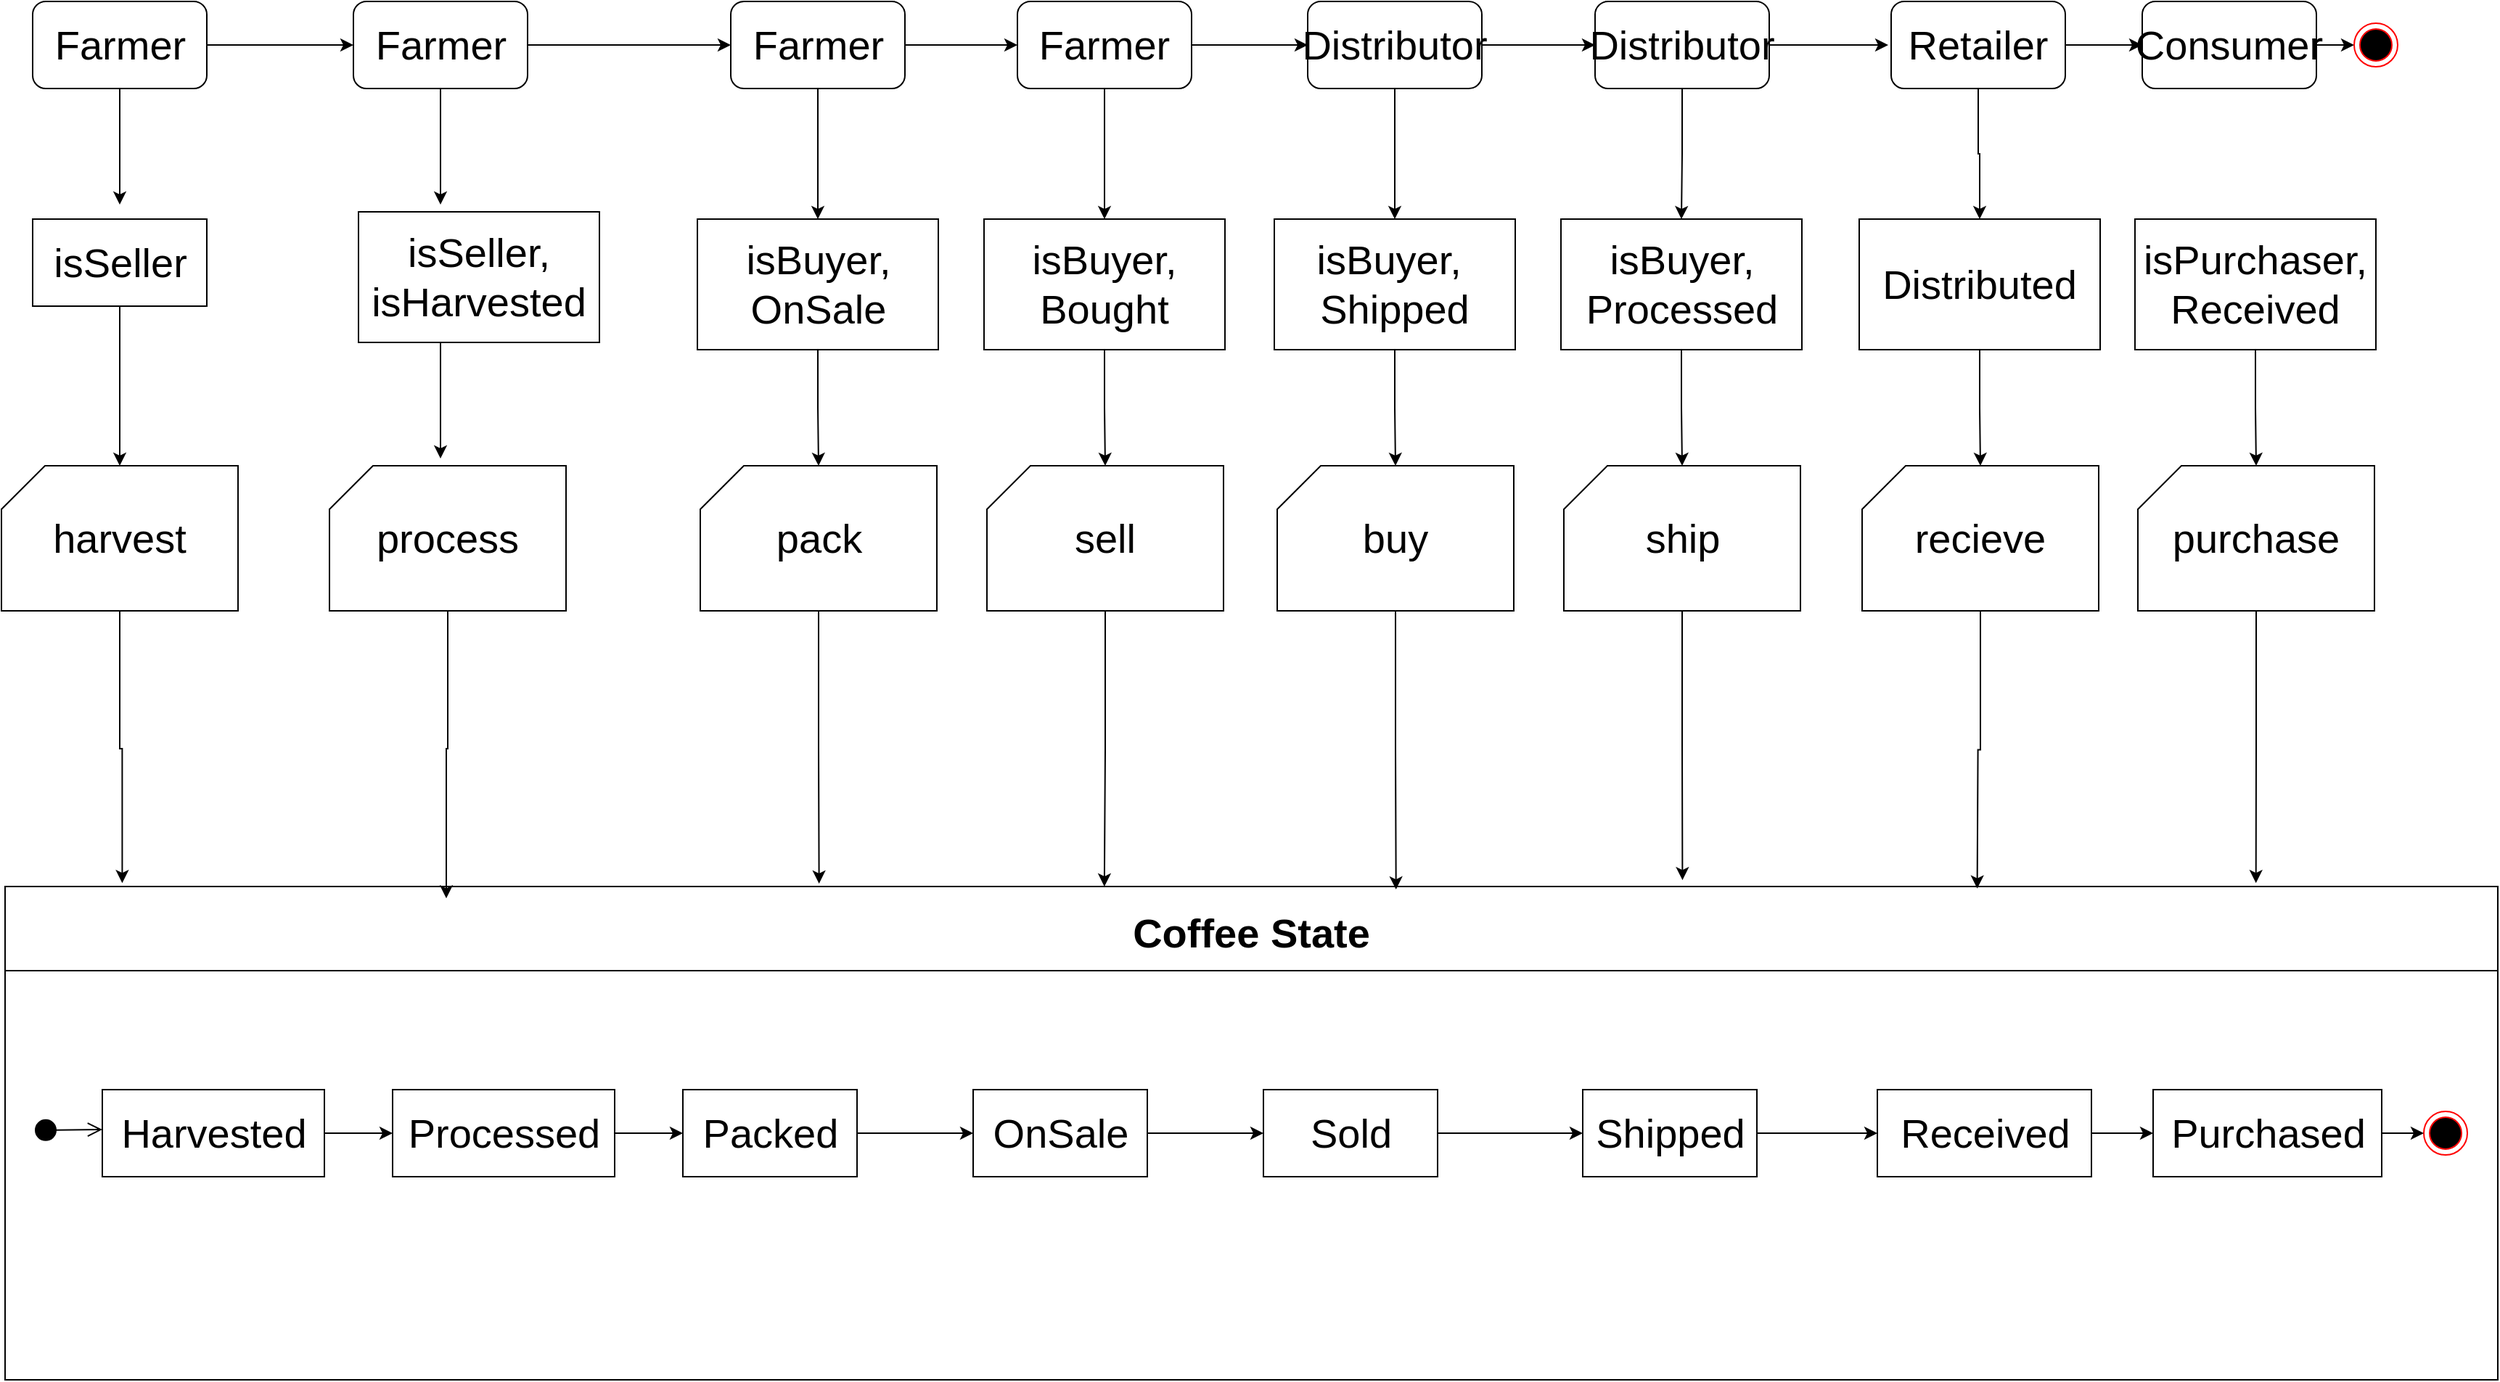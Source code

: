 <mxfile version="12.5.6" type="github">
  <diagram id="YVPXlS9-_-ItTWUG5ABd" name="Page-1">
    <mxGraphModel dx="3457" dy="1457" grid="1" gridSize="10" guides="1" tooltips="1" connect="1" arrows="1" fold="1" page="1" pageScale="1" pageWidth="850" pageHeight="1100" math="0" shadow="0">
      <root>
        <mxCell id="0"/>
        <mxCell id="1" parent="0"/>
        <mxCell id="G6NcszaFxuf0PtNc5N1b-22" value="Coffee State" style="swimlane;fontSize=28;startSize=58;" parent="1" vertex="1">
          <mxGeometry x="-777.5" y="682" width="1717.5" height="340" as="geometry"/>
        </mxCell>
        <mxCell id="G6NcszaFxuf0PtNc5N1b-25" value="" style="edgeStyle=orthogonalEdgeStyle;rounded=0;orthogonalLoop=1;jettySize=auto;html=1;fontSize=28;" parent="G6NcszaFxuf0PtNc5N1b-22" source="G6NcszaFxuf0PtNc5N1b-23" target="G6NcszaFxuf0PtNc5N1b-24" edge="1">
          <mxGeometry relative="1" as="geometry"/>
        </mxCell>
        <mxCell id="G6NcszaFxuf0PtNc5N1b-23" value="Harvested" style="rounded=0;whiteSpace=wrap;html=1;fontSize=28;" parent="G6NcszaFxuf0PtNc5N1b-22" vertex="1">
          <mxGeometry x="67" y="140" width="153" height="60" as="geometry"/>
        </mxCell>
        <mxCell id="G6NcszaFxuf0PtNc5N1b-27" value="" style="edgeStyle=orthogonalEdgeStyle;rounded=0;orthogonalLoop=1;jettySize=auto;html=1;fontSize=28;" parent="G6NcszaFxuf0PtNc5N1b-22" source="G6NcszaFxuf0PtNc5N1b-24" target="G6NcszaFxuf0PtNc5N1b-26" edge="1">
          <mxGeometry relative="1" as="geometry"/>
        </mxCell>
        <mxCell id="G6NcszaFxuf0PtNc5N1b-24" value="Processed" style="rounded=0;whiteSpace=wrap;html=1;fontSize=28;" parent="G6NcszaFxuf0PtNc5N1b-22" vertex="1">
          <mxGeometry x="267" y="140" width="153" height="60" as="geometry"/>
        </mxCell>
        <mxCell id="G6NcszaFxuf0PtNc5N1b-29" value="" style="edgeStyle=orthogonalEdgeStyle;rounded=0;orthogonalLoop=1;jettySize=auto;html=1;fontSize=28;" parent="G6NcszaFxuf0PtNc5N1b-22" source="G6NcszaFxuf0PtNc5N1b-26" target="G6NcszaFxuf0PtNc5N1b-28" edge="1">
          <mxGeometry relative="1" as="geometry"/>
        </mxCell>
        <mxCell id="G6NcszaFxuf0PtNc5N1b-26" value="Packed" style="rounded=0;whiteSpace=wrap;html=1;fontSize=28;" parent="G6NcszaFxuf0PtNc5N1b-22" vertex="1">
          <mxGeometry x="467" y="140" width="120" height="60" as="geometry"/>
        </mxCell>
        <mxCell id="G6NcszaFxuf0PtNc5N1b-31" value="" style="edgeStyle=orthogonalEdgeStyle;rounded=0;orthogonalLoop=1;jettySize=auto;html=1;fontSize=28;" parent="G6NcszaFxuf0PtNc5N1b-22" source="G6NcszaFxuf0PtNc5N1b-28" target="G6NcszaFxuf0PtNc5N1b-30" edge="1">
          <mxGeometry relative="1" as="geometry"/>
        </mxCell>
        <mxCell id="G6NcszaFxuf0PtNc5N1b-28" value="OnSale" style="rounded=0;whiteSpace=wrap;html=1;fontSize=28;" parent="G6NcszaFxuf0PtNc5N1b-22" vertex="1">
          <mxGeometry x="667" y="140" width="120" height="60" as="geometry"/>
        </mxCell>
        <mxCell id="G6NcszaFxuf0PtNc5N1b-33" value="" style="edgeStyle=orthogonalEdgeStyle;rounded=0;orthogonalLoop=1;jettySize=auto;html=1;fontSize=28;" parent="G6NcszaFxuf0PtNc5N1b-22" source="G6NcszaFxuf0PtNc5N1b-30" target="G6NcszaFxuf0PtNc5N1b-32" edge="1">
          <mxGeometry relative="1" as="geometry"/>
        </mxCell>
        <mxCell id="G6NcszaFxuf0PtNc5N1b-30" value="Sold" style="rounded=0;whiteSpace=wrap;html=1;fontSize=28;" parent="G6NcszaFxuf0PtNc5N1b-22" vertex="1">
          <mxGeometry x="867" y="140" width="120" height="60" as="geometry"/>
        </mxCell>
        <mxCell id="G6NcszaFxuf0PtNc5N1b-35" value="" style="edgeStyle=orthogonalEdgeStyle;rounded=0;orthogonalLoop=1;jettySize=auto;html=1;fontSize=28;entryX=0;entryY=0.5;entryDx=0;entryDy=0;" parent="G6NcszaFxuf0PtNc5N1b-22" source="G6NcszaFxuf0PtNc5N1b-32" target="G6NcszaFxuf0PtNc5N1b-36" edge="1">
          <mxGeometry relative="1" as="geometry">
            <mxPoint x="1287.0" y="170" as="targetPoint"/>
          </mxGeometry>
        </mxCell>
        <mxCell id="G6NcszaFxuf0PtNc5N1b-32" value="Shipped" style="rounded=0;whiteSpace=wrap;html=1;fontSize=28;" parent="G6NcszaFxuf0PtNc5N1b-22" vertex="1">
          <mxGeometry x="1087" y="140" width="120" height="60" as="geometry"/>
        </mxCell>
        <mxCell id="G6NcszaFxuf0PtNc5N1b-118" value="" style="edgeStyle=orthogonalEdgeStyle;rounded=0;orthogonalLoop=1;jettySize=auto;html=1;fontSize=28;" parent="G6NcszaFxuf0PtNc5N1b-22" source="G6NcszaFxuf0PtNc5N1b-36" target="G6NcszaFxuf0PtNc5N1b-117" edge="1">
          <mxGeometry relative="1" as="geometry"/>
        </mxCell>
        <mxCell id="G6NcszaFxuf0PtNc5N1b-36" value="Received" style="rounded=0;whiteSpace=wrap;html=1;fontSize=28;" parent="G6NcszaFxuf0PtNc5N1b-22" vertex="1">
          <mxGeometry x="1290" y="140" width="147.5" height="60" as="geometry"/>
        </mxCell>
        <mxCell id="G6NcszaFxuf0PtNc5N1b-117" value="Purchased" style="rounded=0;whiteSpace=wrap;html=1;fontSize=28;" parent="G6NcszaFxuf0PtNc5N1b-22" vertex="1">
          <mxGeometry x="1480" y="140" width="157.5" height="60" as="geometry"/>
        </mxCell>
        <mxCell id="G6NcszaFxuf0PtNc5N1b-114" value="" style="html=1;verticalAlign=bottom;startArrow=circle;startFill=1;endArrow=open;startSize=6;endSize=8;fontSize=28;" parent="G6NcszaFxuf0PtNc5N1b-22" edge="1">
          <mxGeometry x="-0.25" y="200" width="80" relative="1" as="geometry">
            <mxPoint x="20" y="168" as="sourcePoint"/>
            <mxPoint x="67" y="167.5" as="targetPoint"/>
            <mxPoint as="offset"/>
          </mxGeometry>
        </mxCell>
        <mxCell id="G6NcszaFxuf0PtNc5N1b-42" value="" style="edgeStyle=orthogonalEdgeStyle;rounded=0;orthogonalLoop=1;jettySize=auto;html=1;fontSize=28;" parent="1" source="G6NcszaFxuf0PtNc5N1b-38" target="G6NcszaFxuf0PtNc5N1b-41" edge="1">
          <mxGeometry relative="1" as="geometry"/>
        </mxCell>
        <mxCell id="G6NcszaFxuf0PtNc5N1b-64" value="" style="edgeStyle=orthogonalEdgeStyle;rounded=0;orthogonalLoop=1;jettySize=auto;html=1;fontSize=28;" parent="1" source="G6NcszaFxuf0PtNc5N1b-38" edge="1">
          <mxGeometry relative="1" as="geometry">
            <mxPoint x="-698.5" y="212" as="targetPoint"/>
          </mxGeometry>
        </mxCell>
        <mxCell id="G6NcszaFxuf0PtNc5N1b-38" value="Farmer" style="rounded=1;whiteSpace=wrap;html=1;fontSize=28;" parent="1" vertex="1">
          <mxGeometry x="-758.5" y="72" width="120" height="60" as="geometry"/>
        </mxCell>
        <mxCell id="G6NcszaFxuf0PtNc5N1b-44" value="" style="edgeStyle=orthogonalEdgeStyle;rounded=0;orthogonalLoop=1;jettySize=auto;html=1;fontSize=28;" parent="1" source="G6NcszaFxuf0PtNc5N1b-41" target="G6NcszaFxuf0PtNc5N1b-43" edge="1">
          <mxGeometry relative="1" as="geometry"/>
        </mxCell>
        <mxCell id="G6NcszaFxuf0PtNc5N1b-69" value="" style="edgeStyle=orthogonalEdgeStyle;rounded=0;orthogonalLoop=1;jettySize=auto;html=1;fontSize=28;" parent="1" source="G6NcszaFxuf0PtNc5N1b-41" edge="1">
          <mxGeometry relative="1" as="geometry">
            <mxPoint x="-477.5" y="212" as="targetPoint"/>
          </mxGeometry>
        </mxCell>
        <mxCell id="G6NcszaFxuf0PtNc5N1b-41" value="Farmer" style="rounded=1;whiteSpace=wrap;html=1;fontSize=28;" parent="1" vertex="1">
          <mxGeometry x="-537.5" y="72" width="120" height="60" as="geometry"/>
        </mxCell>
        <mxCell id="G6NcszaFxuf0PtNc5N1b-46" value="" style="edgeStyle=orthogonalEdgeStyle;rounded=0;orthogonalLoop=1;jettySize=auto;html=1;fontSize=28;" parent="1" source="G6NcszaFxuf0PtNc5N1b-43" target="G6NcszaFxuf0PtNc5N1b-45" edge="1">
          <mxGeometry relative="1" as="geometry"/>
        </mxCell>
        <mxCell id="G6NcszaFxuf0PtNc5N1b-92" style="edgeStyle=orthogonalEdgeStyle;rounded=0;orthogonalLoop=1;jettySize=auto;html=1;exitX=0.5;exitY=1;exitDx=0;exitDy=0;entryX=0.5;entryY=0;entryDx=0;entryDy=0;fontSize=28;" parent="1" source="G6NcszaFxuf0PtNc5N1b-43" target="G6NcszaFxuf0PtNc5N1b-80" edge="1">
          <mxGeometry relative="1" as="geometry"/>
        </mxCell>
        <mxCell id="G6NcszaFxuf0PtNc5N1b-43" value="Farmer" style="rounded=1;whiteSpace=wrap;html=1;fontSize=28;" parent="1" vertex="1">
          <mxGeometry x="-277.5" y="72" width="120" height="60" as="geometry"/>
        </mxCell>
        <mxCell id="G6NcszaFxuf0PtNc5N1b-49" value="" style="edgeStyle=orthogonalEdgeStyle;rounded=0;orthogonalLoop=1;jettySize=auto;html=1;fontSize=28;" parent="1" source="G6NcszaFxuf0PtNc5N1b-45" target="G6NcszaFxuf0PtNc5N1b-48" edge="1">
          <mxGeometry relative="1" as="geometry"/>
        </mxCell>
        <mxCell id="G6NcszaFxuf0PtNc5N1b-95" style="edgeStyle=orthogonalEdgeStyle;rounded=0;orthogonalLoop=1;jettySize=auto;html=1;exitX=0.5;exitY=1;exitDx=0;exitDy=0;entryX=0.5;entryY=0;entryDx=0;entryDy=0;fontSize=28;" parent="1" source="G6NcszaFxuf0PtNc5N1b-45" target="G6NcszaFxuf0PtNc5N1b-82" edge="1">
          <mxGeometry relative="1" as="geometry"/>
        </mxCell>
        <mxCell id="G6NcszaFxuf0PtNc5N1b-45" value="Farmer" style="rounded=1;whiteSpace=wrap;html=1;fontSize=28;" parent="1" vertex="1">
          <mxGeometry x="-80" y="72" width="120" height="60" as="geometry"/>
        </mxCell>
        <mxCell id="G6NcszaFxuf0PtNc5N1b-51" value="" style="edgeStyle=orthogonalEdgeStyle;rounded=0;orthogonalLoop=1;jettySize=auto;html=1;fontSize=28;" parent="1" source="G6NcszaFxuf0PtNc5N1b-48" target="G6NcszaFxuf0PtNc5N1b-50" edge="1">
          <mxGeometry relative="1" as="geometry"/>
        </mxCell>
        <mxCell id="G6NcszaFxuf0PtNc5N1b-98" style="edgeStyle=orthogonalEdgeStyle;rounded=0;orthogonalLoop=1;jettySize=auto;html=1;exitX=0.5;exitY=1;exitDx=0;exitDy=0;entryX=0.5;entryY=0;entryDx=0;entryDy=0;fontSize=28;" parent="1" source="G6NcszaFxuf0PtNc5N1b-48" target="G6NcszaFxuf0PtNc5N1b-84" edge="1">
          <mxGeometry relative="1" as="geometry"/>
        </mxCell>
        <mxCell id="G6NcszaFxuf0PtNc5N1b-48" value="Distributor" style="rounded=1;whiteSpace=wrap;html=1;fontSize=28;" parent="1" vertex="1">
          <mxGeometry x="120" y="72" width="120" height="60" as="geometry"/>
        </mxCell>
        <mxCell id="G6NcszaFxuf0PtNc5N1b-53" value="" style="edgeStyle=orthogonalEdgeStyle;rounded=0;orthogonalLoop=1;jettySize=auto;html=1;fontSize=28;" parent="1" source="G6NcszaFxuf0PtNc5N1b-50" edge="1">
          <mxGeometry relative="1" as="geometry">
            <mxPoint x="520" y="102" as="targetPoint"/>
          </mxGeometry>
        </mxCell>
        <mxCell id="G6NcszaFxuf0PtNc5N1b-101" style="edgeStyle=orthogonalEdgeStyle;rounded=0;orthogonalLoop=1;jettySize=auto;html=1;exitX=0.5;exitY=1;exitDx=0;exitDy=0;entryX=0.5;entryY=0;entryDx=0;entryDy=0;fontSize=28;" parent="1" source="G6NcszaFxuf0PtNc5N1b-50" target="G6NcszaFxuf0PtNc5N1b-86" edge="1">
          <mxGeometry relative="1" as="geometry"/>
        </mxCell>
        <mxCell id="G6NcszaFxuf0PtNc5N1b-50" value="Distributor" style="rounded=1;whiteSpace=wrap;html=1;fontSize=28;" parent="1" vertex="1">
          <mxGeometry x="318" y="72" width="120" height="60" as="geometry"/>
        </mxCell>
        <mxCell id="G6NcszaFxuf0PtNc5N1b-107" style="edgeStyle=orthogonalEdgeStyle;rounded=0;orthogonalLoop=1;jettySize=auto;html=1;exitX=0.5;exitY=1;exitDx=0;exitDy=0;entryX=0.5;entryY=0;entryDx=0;entryDy=0;fontSize=28;" parent="1" source="G6NcszaFxuf0PtNc5N1b-54" target="G6NcszaFxuf0PtNc5N1b-90" edge="1">
          <mxGeometry relative="1" as="geometry"/>
        </mxCell>
        <mxCell id="G6NcszaFxuf0PtNc5N1b-150" value="" style="edgeStyle=orthogonalEdgeStyle;rounded=0;orthogonalLoop=1;jettySize=auto;html=1;fontSize=28;" parent="1" source="G6NcszaFxuf0PtNc5N1b-54" target="G6NcszaFxuf0PtNc5N1b-149" edge="1">
          <mxGeometry relative="1" as="geometry"/>
        </mxCell>
        <mxCell id="G6NcszaFxuf0PtNc5N1b-54" value="Retailer" style="rounded=1;whiteSpace=wrap;html=1;fontSize=28;" parent="1" vertex="1">
          <mxGeometry x="522" y="72" width="120" height="60" as="geometry"/>
        </mxCell>
        <mxCell id="G6NcszaFxuf0PtNc5N1b-158" style="edgeStyle=orthogonalEdgeStyle;rounded=0;orthogonalLoop=1;jettySize=auto;html=1;exitX=1;exitY=0.5;exitDx=0;exitDy=0;entryX=0;entryY=0.5;entryDx=0;entryDy=0;fontSize=28;" parent="1" source="G6NcszaFxuf0PtNc5N1b-149" target="G6NcszaFxuf0PtNc5N1b-110" edge="1">
          <mxGeometry relative="1" as="geometry"/>
        </mxCell>
        <mxCell id="G6NcszaFxuf0PtNc5N1b-149" value="Consumer" style="rounded=1;whiteSpace=wrap;html=1;fontSize=28;" parent="1" vertex="1">
          <mxGeometry x="695" y="72" width="120" height="60" as="geometry"/>
        </mxCell>
        <mxCell id="G6NcszaFxuf0PtNc5N1b-66" value="" style="edgeStyle=orthogonalEdgeStyle;rounded=0;orthogonalLoop=1;jettySize=auto;html=1;fontSize=28;entryX=0.047;entryY=-0.007;entryDx=0;entryDy=0;entryPerimeter=0;" parent="1" source="G6NcszaFxuf0PtNc5N1b-73" target="G6NcszaFxuf0PtNc5N1b-22" edge="1">
          <mxGeometry relative="1" as="geometry">
            <mxPoint x="-617.5" y="362" as="targetPoint"/>
          </mxGeometry>
        </mxCell>
        <mxCell id="G6NcszaFxuf0PtNc5N1b-77" value="" style="edgeStyle=orthogonalEdgeStyle;rounded=0;orthogonalLoop=1;jettySize=auto;html=1;fontSize=28;entryX=0.5;entryY=0;entryDx=0;entryDy=0;entryPerimeter=0;" parent="1" source="G6NcszaFxuf0PtNc5N1b-62" target="G6NcszaFxuf0PtNc5N1b-73" edge="1">
          <mxGeometry relative="1" as="geometry">
            <mxPoint x="-698.5" y="362" as="targetPoint"/>
          </mxGeometry>
        </mxCell>
        <mxCell id="G6NcszaFxuf0PtNc5N1b-62" value="isSeller" style="rounded=0;whiteSpace=wrap;html=1;fontSize=28;" parent="1" vertex="1">
          <mxGeometry x="-758.5" y="222" width="120" height="60" as="geometry"/>
        </mxCell>
        <mxCell id="G6NcszaFxuf0PtNc5N1b-71" value="" style="edgeStyle=orthogonalEdgeStyle;rounded=0;orthogonalLoop=1;jettySize=auto;html=1;fontSize=28;" parent="1" edge="1">
          <mxGeometry relative="1" as="geometry">
            <mxPoint x="-477.5" y="307" as="sourcePoint"/>
            <mxPoint x="-477.5" y="387" as="targetPoint"/>
          </mxGeometry>
        </mxCell>
        <mxCell id="G6NcszaFxuf0PtNc5N1b-67" value="isSeller, isHarvested" style="rounded=0;whiteSpace=wrap;html=1;fontSize=28;" parent="1" vertex="1">
          <mxGeometry x="-534" y="217" width="166" height="90" as="geometry"/>
        </mxCell>
        <mxCell id="HCurgZhCQCyldbJG9k1g-1" style="edgeStyle=orthogonalEdgeStyle;rounded=0;orthogonalLoop=1;jettySize=auto;html=1;exitX=0.5;exitY=1;exitDx=0;exitDy=0;exitPerimeter=0;entryX=0.177;entryY=0.024;entryDx=0;entryDy=0;entryPerimeter=0;" edge="1" parent="1" source="G6NcszaFxuf0PtNc5N1b-72" target="G6NcszaFxuf0PtNc5N1b-22">
          <mxGeometry relative="1" as="geometry"/>
        </mxCell>
        <mxCell id="G6NcszaFxuf0PtNc5N1b-72" value="process" style="shape=card;whiteSpace=wrap;html=1;fontSize=28;" parent="1" vertex="1">
          <mxGeometry x="-554" y="392" width="163" height="100" as="geometry"/>
        </mxCell>
        <mxCell id="G6NcszaFxuf0PtNc5N1b-73" value="harvest" style="shape=card;whiteSpace=wrap;html=1;fontSize=28;" parent="1" vertex="1">
          <mxGeometry x="-780" y="392" width="163" height="100" as="geometry"/>
        </mxCell>
        <mxCell id="G6NcszaFxuf0PtNc5N1b-93" style="edgeStyle=orthogonalEdgeStyle;rounded=0;orthogonalLoop=1;jettySize=auto;html=1;exitX=0.5;exitY=1;exitDx=0;exitDy=0;entryX=0.5;entryY=0;entryDx=0;entryDy=0;entryPerimeter=0;fontSize=28;" parent="1" source="G6NcszaFxuf0PtNc5N1b-80" target="G6NcszaFxuf0PtNc5N1b-81" edge="1">
          <mxGeometry relative="1" as="geometry"/>
        </mxCell>
        <mxCell id="G6NcszaFxuf0PtNc5N1b-80" value="isBuyer, OnSale" style="rounded=0;whiteSpace=wrap;html=1;fontSize=28;" parent="1" vertex="1">
          <mxGeometry x="-300.5" y="222" width="166" height="90" as="geometry"/>
        </mxCell>
        <mxCell id="G6NcszaFxuf0PtNc5N1b-159" style="edgeStyle=orthogonalEdgeStyle;rounded=0;orthogonalLoop=1;jettySize=auto;html=1;exitX=0.5;exitY=1;exitDx=0;exitDy=0;exitPerimeter=0;fontSize=28;" parent="1" source="G6NcszaFxuf0PtNc5N1b-81" edge="1">
          <mxGeometry relative="1" as="geometry">
            <mxPoint x="-216.667" y="680" as="targetPoint"/>
          </mxGeometry>
        </mxCell>
        <mxCell id="G6NcszaFxuf0PtNc5N1b-81" value="pack" style="shape=card;whiteSpace=wrap;html=1;fontSize=28;" parent="1" vertex="1">
          <mxGeometry x="-298.5" y="392" width="163" height="100" as="geometry"/>
        </mxCell>
        <mxCell id="G6NcszaFxuf0PtNc5N1b-96" style="edgeStyle=orthogonalEdgeStyle;rounded=0;orthogonalLoop=1;jettySize=auto;html=1;exitX=0.5;exitY=1;exitDx=0;exitDy=0;entryX=0.5;entryY=0;entryDx=0;entryDy=0;entryPerimeter=0;fontSize=28;" parent="1" source="G6NcszaFxuf0PtNc5N1b-82" target="G6NcszaFxuf0PtNc5N1b-83" edge="1">
          <mxGeometry relative="1" as="geometry"/>
        </mxCell>
        <mxCell id="G6NcszaFxuf0PtNc5N1b-82" value="isBuyer,&lt;br&gt;Bought" style="rounded=0;whiteSpace=wrap;html=1;fontSize=28;" parent="1" vertex="1">
          <mxGeometry x="-103" y="222" width="166" height="90" as="geometry"/>
        </mxCell>
        <mxCell id="G6NcszaFxuf0PtNc5N1b-140" style="edgeStyle=orthogonalEdgeStyle;rounded=0;orthogonalLoop=1;jettySize=auto;html=1;exitX=0.5;exitY=1;exitDx=0;exitDy=0;exitPerimeter=0;entryX=0.441;entryY=0;entryDx=0;entryDy=0;fontSize=28;entryPerimeter=0;" parent="1" source="G6NcszaFxuf0PtNc5N1b-83" target="G6NcszaFxuf0PtNc5N1b-22" edge="1">
          <mxGeometry relative="1" as="geometry"/>
        </mxCell>
        <mxCell id="G6NcszaFxuf0PtNc5N1b-83" value="sell" style="shape=card;whiteSpace=wrap;html=1;fontSize=28;" parent="1" vertex="1">
          <mxGeometry x="-101" y="392" width="163" height="100" as="geometry"/>
        </mxCell>
        <mxCell id="G6NcszaFxuf0PtNc5N1b-99" style="edgeStyle=orthogonalEdgeStyle;rounded=0;orthogonalLoop=1;jettySize=auto;html=1;exitX=0.5;exitY=1;exitDx=0;exitDy=0;entryX=0.5;entryY=0;entryDx=0;entryDy=0;entryPerimeter=0;fontSize=28;" parent="1" source="G6NcszaFxuf0PtNc5N1b-84" target="G6NcszaFxuf0PtNc5N1b-85" edge="1">
          <mxGeometry relative="1" as="geometry"/>
        </mxCell>
        <mxCell id="G6NcszaFxuf0PtNc5N1b-84" value="isBuyer,&amp;nbsp;&lt;br&gt;Shipped" style="rounded=0;whiteSpace=wrap;html=1;fontSize=28;" parent="1" vertex="1">
          <mxGeometry x="97" y="222" width="166" height="90" as="geometry"/>
        </mxCell>
        <mxCell id="HCurgZhCQCyldbJG9k1g-4" style="edgeStyle=orthogonalEdgeStyle;rounded=0;orthogonalLoop=1;jettySize=auto;html=1;exitX=0.5;exitY=1;exitDx=0;exitDy=0;exitPerimeter=0;entryX=0.558;entryY=0.006;entryDx=0;entryDy=0;entryPerimeter=0;" edge="1" parent="1" source="G6NcszaFxuf0PtNc5N1b-85" target="G6NcszaFxuf0PtNc5N1b-22">
          <mxGeometry relative="1" as="geometry"/>
        </mxCell>
        <mxCell id="G6NcszaFxuf0PtNc5N1b-85" value="buy" style="shape=card;whiteSpace=wrap;html=1;fontSize=28;" parent="1" vertex="1">
          <mxGeometry x="99" y="392" width="163" height="100" as="geometry"/>
        </mxCell>
        <mxCell id="G6NcszaFxuf0PtNc5N1b-102" style="edgeStyle=orthogonalEdgeStyle;rounded=0;orthogonalLoop=1;jettySize=auto;html=1;exitX=0.5;exitY=1;exitDx=0;exitDy=0;entryX=0.5;entryY=0;entryDx=0;entryDy=0;entryPerimeter=0;fontSize=28;" parent="1" source="G6NcszaFxuf0PtNc5N1b-86" target="G6NcszaFxuf0PtNc5N1b-87" edge="1">
          <mxGeometry relative="1" as="geometry"/>
        </mxCell>
        <mxCell id="G6NcszaFxuf0PtNc5N1b-86" value="isBuyer,&lt;br&gt;Processed" style="rounded=0;whiteSpace=wrap;html=1;fontSize=28;" parent="1" vertex="1">
          <mxGeometry x="294.5" y="222" width="166" height="90" as="geometry"/>
        </mxCell>
        <mxCell id="G6NcszaFxuf0PtNc5N1b-144" style="edgeStyle=orthogonalEdgeStyle;rounded=0;orthogonalLoop=1;jettySize=auto;html=1;exitX=0.5;exitY=1;exitDx=0;exitDy=0;exitPerimeter=0;entryX=0.132;entryY=-0.013;entryDx=0;entryDy=0;entryPerimeter=0;fontSize=28;" parent="1" source="G6NcszaFxuf0PtNc5N1b-87" edge="1">
          <mxGeometry relative="1" as="geometry">
            <mxPoint x="378.208" y="677.58" as="targetPoint"/>
          </mxGeometry>
        </mxCell>
        <mxCell id="G6NcszaFxuf0PtNc5N1b-87" value="ship" style="shape=card;whiteSpace=wrap;html=1;fontSize=28;" parent="1" vertex="1">
          <mxGeometry x="296.5" y="392" width="163" height="100" as="geometry"/>
        </mxCell>
        <mxCell id="G6NcszaFxuf0PtNc5N1b-108" style="edgeStyle=orthogonalEdgeStyle;rounded=0;orthogonalLoop=1;jettySize=auto;html=1;exitX=0.5;exitY=1;exitDx=0;exitDy=0;entryX=0.5;entryY=0;entryDx=0;entryDy=0;entryPerimeter=0;fontSize=28;" parent="1" source="G6NcszaFxuf0PtNc5N1b-90" target="G6NcszaFxuf0PtNc5N1b-91" edge="1">
          <mxGeometry relative="1" as="geometry"/>
        </mxCell>
        <mxCell id="G6NcszaFxuf0PtNc5N1b-90" value="Distributed" style="rounded=0;whiteSpace=wrap;html=1;fontSize=28;" parent="1" vertex="1">
          <mxGeometry x="500" y="222" width="166" height="90" as="geometry"/>
        </mxCell>
        <mxCell id="G6NcszaFxuf0PtNc5N1b-148" style="edgeStyle=orthogonalEdgeStyle;rounded=0;orthogonalLoop=1;jettySize=auto;html=1;exitX=0.5;exitY=1;exitDx=0;exitDy=0;exitPerimeter=0;entryX=0.616;entryY=0.004;entryDx=0;entryDy=0;entryPerimeter=0;fontSize=28;" parent="1" source="G6NcszaFxuf0PtNc5N1b-91" edge="1">
          <mxGeometry relative="1" as="geometry">
            <mxPoint x="581.304" y="683.36" as="targetPoint"/>
          </mxGeometry>
        </mxCell>
        <mxCell id="G6NcszaFxuf0PtNc5N1b-91" value="recieve" style="shape=card;whiteSpace=wrap;html=1;fontSize=28;" parent="1" vertex="1">
          <mxGeometry x="502" y="392" width="163" height="100" as="geometry"/>
        </mxCell>
        <mxCell id="G6NcszaFxuf0PtNc5N1b-110" value="" style="ellipse;html=1;shape=endState;fillColor=#000000;strokeColor=#ff0000;fontSize=28;" parent="1" vertex="1">
          <mxGeometry x="841" y="87" width="30" height="30" as="geometry"/>
        </mxCell>
        <mxCell id="G6NcszaFxuf0PtNc5N1b-111" value="" style="ellipse;html=1;shape=endState;fillColor=#000000;strokeColor=#ff0000;fontSize=28;" parent="1" vertex="1">
          <mxGeometry x="889" y="837" width="30" height="30" as="geometry"/>
        </mxCell>
        <mxCell id="G6NcszaFxuf0PtNc5N1b-119" style="edgeStyle=orthogonalEdgeStyle;rounded=0;orthogonalLoop=1;jettySize=auto;html=1;exitX=1;exitY=0.5;exitDx=0;exitDy=0;entryX=0;entryY=0.5;entryDx=0;entryDy=0;fontSize=28;" parent="1" source="G6NcszaFxuf0PtNc5N1b-117" target="G6NcszaFxuf0PtNc5N1b-111" edge="1">
          <mxGeometry relative="1" as="geometry"/>
        </mxCell>
        <mxCell id="G6NcszaFxuf0PtNc5N1b-153" style="edgeStyle=orthogonalEdgeStyle;rounded=0;orthogonalLoop=1;jettySize=auto;html=1;exitX=0.5;exitY=1;exitDx=0;exitDy=0;entryX=0.5;entryY=0;entryDx=0;entryDy=0;entryPerimeter=0;fontSize=28;" parent="1" source="G6NcszaFxuf0PtNc5N1b-154" target="G6NcszaFxuf0PtNc5N1b-155" edge="1">
          <mxGeometry relative="1" as="geometry"/>
        </mxCell>
        <mxCell id="G6NcszaFxuf0PtNc5N1b-154" value="isPurchaser,&lt;br&gt;Received" style="rounded=0;whiteSpace=wrap;html=1;fontSize=28;" parent="1" vertex="1">
          <mxGeometry x="690" y="222" width="166" height="90" as="geometry"/>
        </mxCell>
        <mxCell id="G6NcszaFxuf0PtNc5N1b-157" style="edgeStyle=orthogonalEdgeStyle;rounded=0;orthogonalLoop=1;jettySize=auto;html=1;exitX=0.5;exitY=1;exitDx=0;exitDy=0;exitPerimeter=0;entryX=0.837;entryY=-0.007;entryDx=0;entryDy=0;entryPerimeter=0;fontSize=28;" parent="1" source="G6NcszaFxuf0PtNc5N1b-155" edge="1">
          <mxGeometry relative="1" as="geometry">
            <mxPoint x="773.353" y="679.62" as="targetPoint"/>
          </mxGeometry>
        </mxCell>
        <mxCell id="G6NcszaFxuf0PtNc5N1b-155" value="purchase" style="shape=card;whiteSpace=wrap;html=1;fontSize=28;" parent="1" vertex="1">
          <mxGeometry x="692" y="392" width="163" height="100" as="geometry"/>
        </mxCell>
      </root>
    </mxGraphModel>
  </diagram>
</mxfile>

